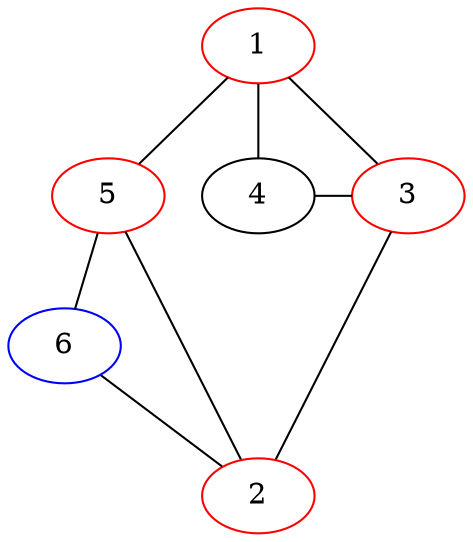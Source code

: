 graph {
  5;
  6;
  1 -- 4 -- 3 -- 2;
  1 -- 3;
  1 -- 5 -- 2;
  6 -- 2;
  5 -- 6;
  2 -- 4 [weight=2, style="invis"];

  {
    rank="same";
    3;
    4;
    5;

  }

  1 [color="red"];
  2 [color="red"];
  3 [color="red"];
  5 [color="red"];
  6 [color="blue"];

}
